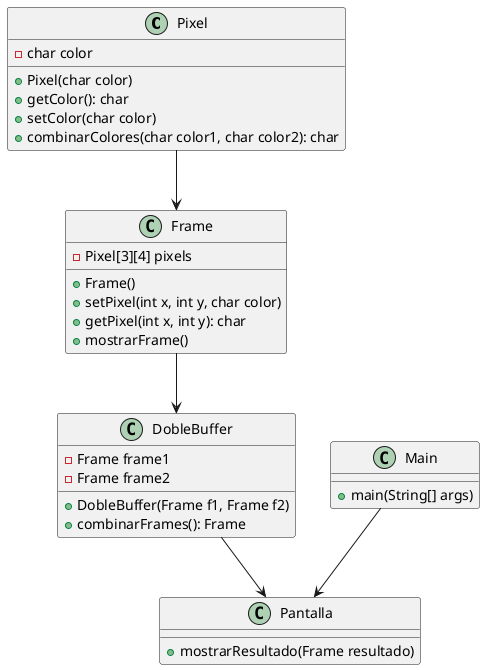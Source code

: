 @startuml
class Pixel {
    - char color
    + Pixel(char color)
    + getColor(): char
    + setColor(char color)
    + combinarColores(char color1, char color2): char
}

class Frame {
    - Pixel[3][4] pixels
    + Frame()
    + setPixel(int x, int y, char color)
    + getPixel(int x, int y): char
    + mostrarFrame()
}

class DobleBuffer {
    - Frame frame1
    - Frame frame2
    + DobleBuffer(Frame f1, Frame f2)
    + combinarFrames(): Frame
}

class Pantalla {
    + mostrarResultado(Frame resultado)
}

class Main {
    + main(String[] args)
}

Pixel --> Frame
Frame --> DobleBuffer
DobleBuffer --> Pantalla
Main --> Pantalla
@enduml
